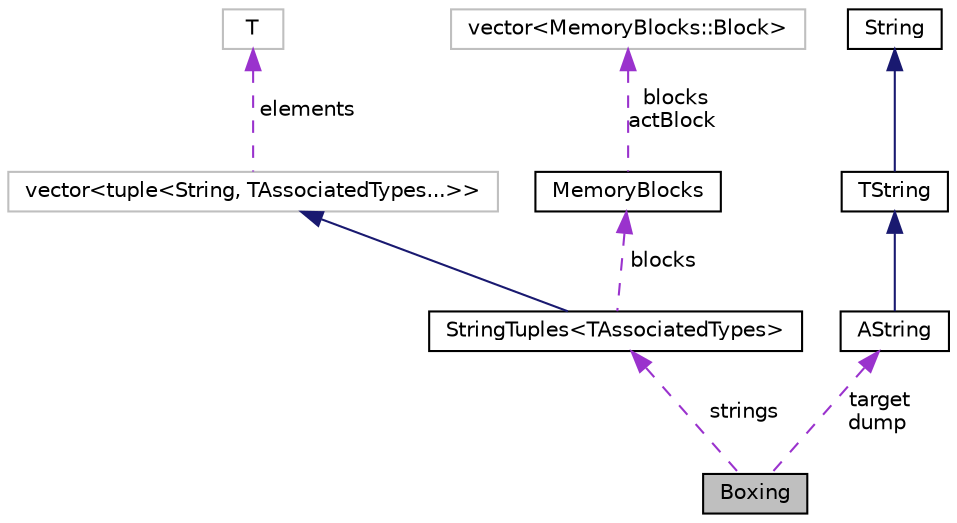digraph "Boxing"
{
  edge [fontname="Helvetica",fontsize="10",labelfontname="Helvetica",labelfontsize="10"];
  node [fontname="Helvetica",fontsize="10",shape=record];
  Node1 [label="Boxing",height=0.2,width=0.4,color="black", fillcolor="grey75", style="filled", fontcolor="black"];
  Node6 [label="vector\<tuple\<String, TAssociatedTypes...\>\>",height=0.2,width=0.4,color="grey75", fillcolor="white", style="filled",tooltip="STL class. "];
  Node9 [label="vector\<MemoryBlocks::Block\>",height=0.2,width=0.4,color="grey75", fillcolor="white", style="filled"];
  Node5 [label="StringTuples\<TAssociatedTypes\>",height=0.2,width=0.4,color="black", fillcolor="white", style="filled",URL="$classaworx_1_1lib_1_1strings_1_1util_1_1StringTuples.html"];
  Node2 -> Node1 [dir="back",color="darkorchid3",fontsize="10",style="dashed",label=" target\ndump" ,fontname="Helvetica"];
  Node3 -> Node2 [dir="back",color="midnightblue",fontsize="10",style="solid",fontname="Helvetica"];
  Node4 -> Node3 [dir="back",color="midnightblue",fontsize="10",style="solid",fontname="Helvetica"];
  Node5 -> Node1 [dir="back",color="darkorchid3",fontsize="10",style="dashed",label=" strings" ,fontname="Helvetica"];
  Node6 -> Node5 [dir="back",color="midnightblue",fontsize="10",style="solid",fontname="Helvetica"];
  Node7 -> Node6 [dir="back",color="darkorchid3",fontsize="10",style="dashed",label=" elements" ,fontname="Helvetica"];
  Node8 -> Node5 [dir="back",color="darkorchid3",fontsize="10",style="dashed",label=" blocks" ,fontname="Helvetica"];
  Node9 -> Node8 [dir="back",color="darkorchid3",fontsize="10",style="dashed",label=" blocks\nactBlock" ,fontname="Helvetica"];
  Node2 [label="AString",height=0.2,width=0.4,color="black", fillcolor="white", style="filled",URL="$classaworx_1_1lib_1_1strings_1_1AString.html"];
  Node3 [label="TString",height=0.2,width=0.4,color="black", fillcolor="white", style="filled",URL="$classaworx_1_1lib_1_1strings_1_1TString.html"];
  Node4 [label="String",height=0.2,width=0.4,color="black", fillcolor="white", style="filled",URL="$classaworx_1_1lib_1_1strings_1_1String.html"];
  Node7 [label="T",height=0.2,width=0.4,color="grey75", fillcolor="white", style="filled"];
  Node8 [label="MemoryBlocks",height=0.2,width=0.4,color="black", fillcolor="white", style="filled",URL="$classaworx_1_1lib_1_1lang_1_1MemoryBlocks.html"];
}

